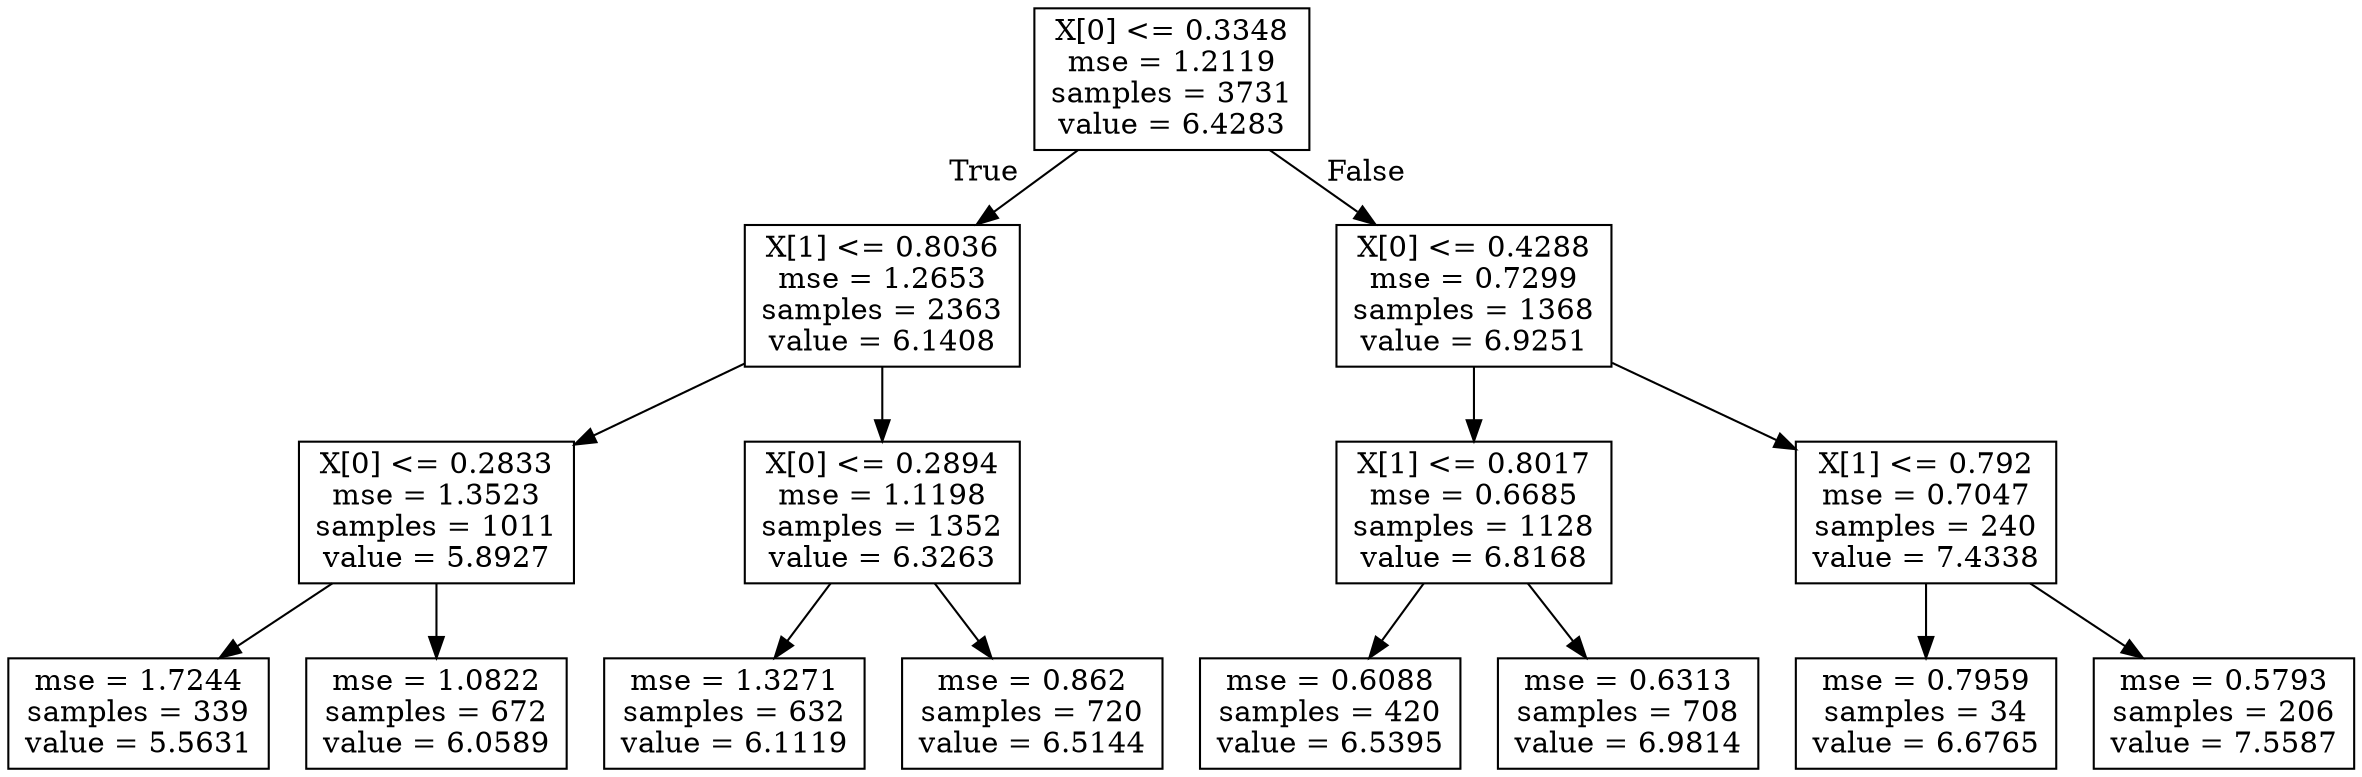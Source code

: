 digraph Tree {
node [shape=box] ;
0 [label="X[0] <= 0.3348\nmse = 1.2119\nsamples = 3731\nvalue = 6.4283"] ;
1 [label="X[1] <= 0.8036\nmse = 1.2653\nsamples = 2363\nvalue = 6.1408"] ;
0 -> 1 [labeldistance=2.5, labelangle=45, headlabel="True"] ;
2 [label="X[0] <= 0.2833\nmse = 1.3523\nsamples = 1011\nvalue = 5.8927"] ;
1 -> 2 ;
3 [label="mse = 1.7244\nsamples = 339\nvalue = 5.5631"] ;
2 -> 3 ;
4 [label="mse = 1.0822\nsamples = 672\nvalue = 6.0589"] ;
2 -> 4 ;
5 [label="X[0] <= 0.2894\nmse = 1.1198\nsamples = 1352\nvalue = 6.3263"] ;
1 -> 5 ;
6 [label="mse = 1.3271\nsamples = 632\nvalue = 6.1119"] ;
5 -> 6 ;
7 [label="mse = 0.862\nsamples = 720\nvalue = 6.5144"] ;
5 -> 7 ;
8 [label="X[0] <= 0.4288\nmse = 0.7299\nsamples = 1368\nvalue = 6.9251"] ;
0 -> 8 [labeldistance=2.5, labelangle=-45, headlabel="False"] ;
9 [label="X[1] <= 0.8017\nmse = 0.6685\nsamples = 1128\nvalue = 6.8168"] ;
8 -> 9 ;
10 [label="mse = 0.6088\nsamples = 420\nvalue = 6.5395"] ;
9 -> 10 ;
11 [label="mse = 0.6313\nsamples = 708\nvalue = 6.9814"] ;
9 -> 11 ;
12 [label="X[1] <= 0.792\nmse = 0.7047\nsamples = 240\nvalue = 7.4338"] ;
8 -> 12 ;
13 [label="mse = 0.7959\nsamples = 34\nvalue = 6.6765"] ;
12 -> 13 ;
14 [label="mse = 0.5793\nsamples = 206\nvalue = 7.5587"] ;
12 -> 14 ;
}